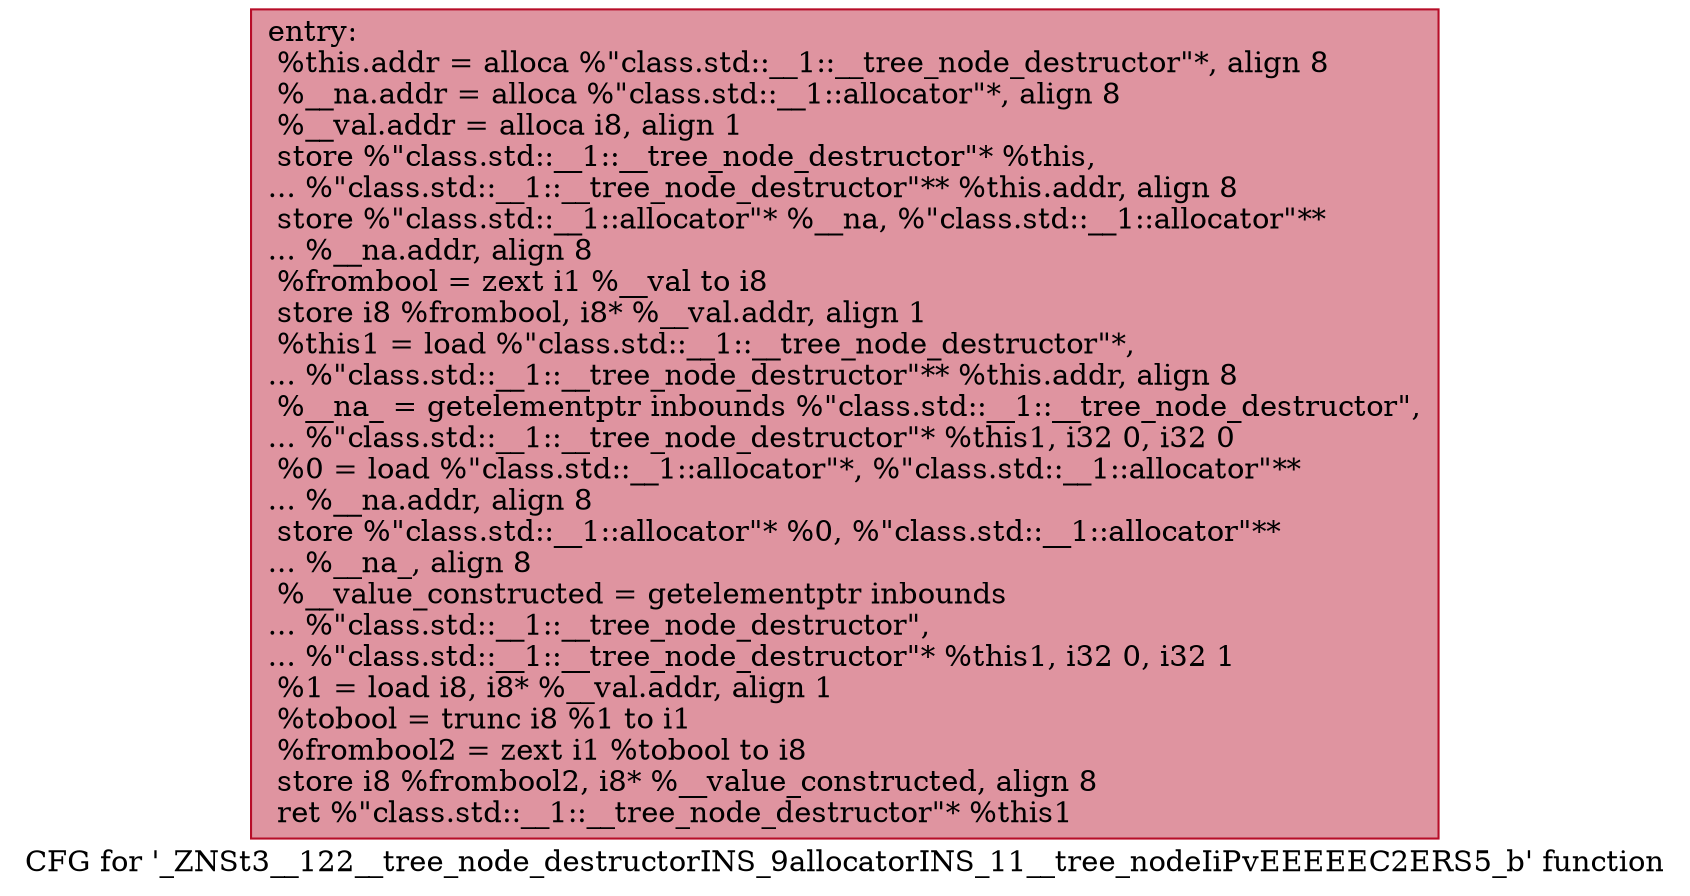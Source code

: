 digraph "CFG for '_ZNSt3__122__tree_node_destructorINS_9allocatorINS_11__tree_nodeIiPvEEEEEC2ERS5_b' function" {
	label="CFG for '_ZNSt3__122__tree_node_destructorINS_9allocatorINS_11__tree_nodeIiPvEEEEEC2ERS5_b' function";

	Node0x60000255df00 [shape=record,color="#b70d28ff", style=filled, fillcolor="#b70d2870",label="{entry:\l  %this.addr = alloca %\"class.std::__1::__tree_node_destructor\"*, align 8\l  %__na.addr = alloca %\"class.std::__1::allocator\"*, align 8\l  %__val.addr = alloca i8, align 1\l  store %\"class.std::__1::__tree_node_destructor\"* %this,\l... %\"class.std::__1::__tree_node_destructor\"** %this.addr, align 8\l  store %\"class.std::__1::allocator\"* %__na, %\"class.std::__1::allocator\"**\l... %__na.addr, align 8\l  %frombool = zext i1 %__val to i8\l  store i8 %frombool, i8* %__val.addr, align 1\l  %this1 = load %\"class.std::__1::__tree_node_destructor\"*,\l... %\"class.std::__1::__tree_node_destructor\"** %this.addr, align 8\l  %__na_ = getelementptr inbounds %\"class.std::__1::__tree_node_destructor\",\l... %\"class.std::__1::__tree_node_destructor\"* %this1, i32 0, i32 0\l  %0 = load %\"class.std::__1::allocator\"*, %\"class.std::__1::allocator\"**\l... %__na.addr, align 8\l  store %\"class.std::__1::allocator\"* %0, %\"class.std::__1::allocator\"**\l... %__na_, align 8\l  %__value_constructed = getelementptr inbounds\l... %\"class.std::__1::__tree_node_destructor\",\l... %\"class.std::__1::__tree_node_destructor\"* %this1, i32 0, i32 1\l  %1 = load i8, i8* %__val.addr, align 1\l  %tobool = trunc i8 %1 to i1\l  %frombool2 = zext i1 %tobool to i8\l  store i8 %frombool2, i8* %__value_constructed, align 8\l  ret %\"class.std::__1::__tree_node_destructor\"* %this1\l}"];
}
